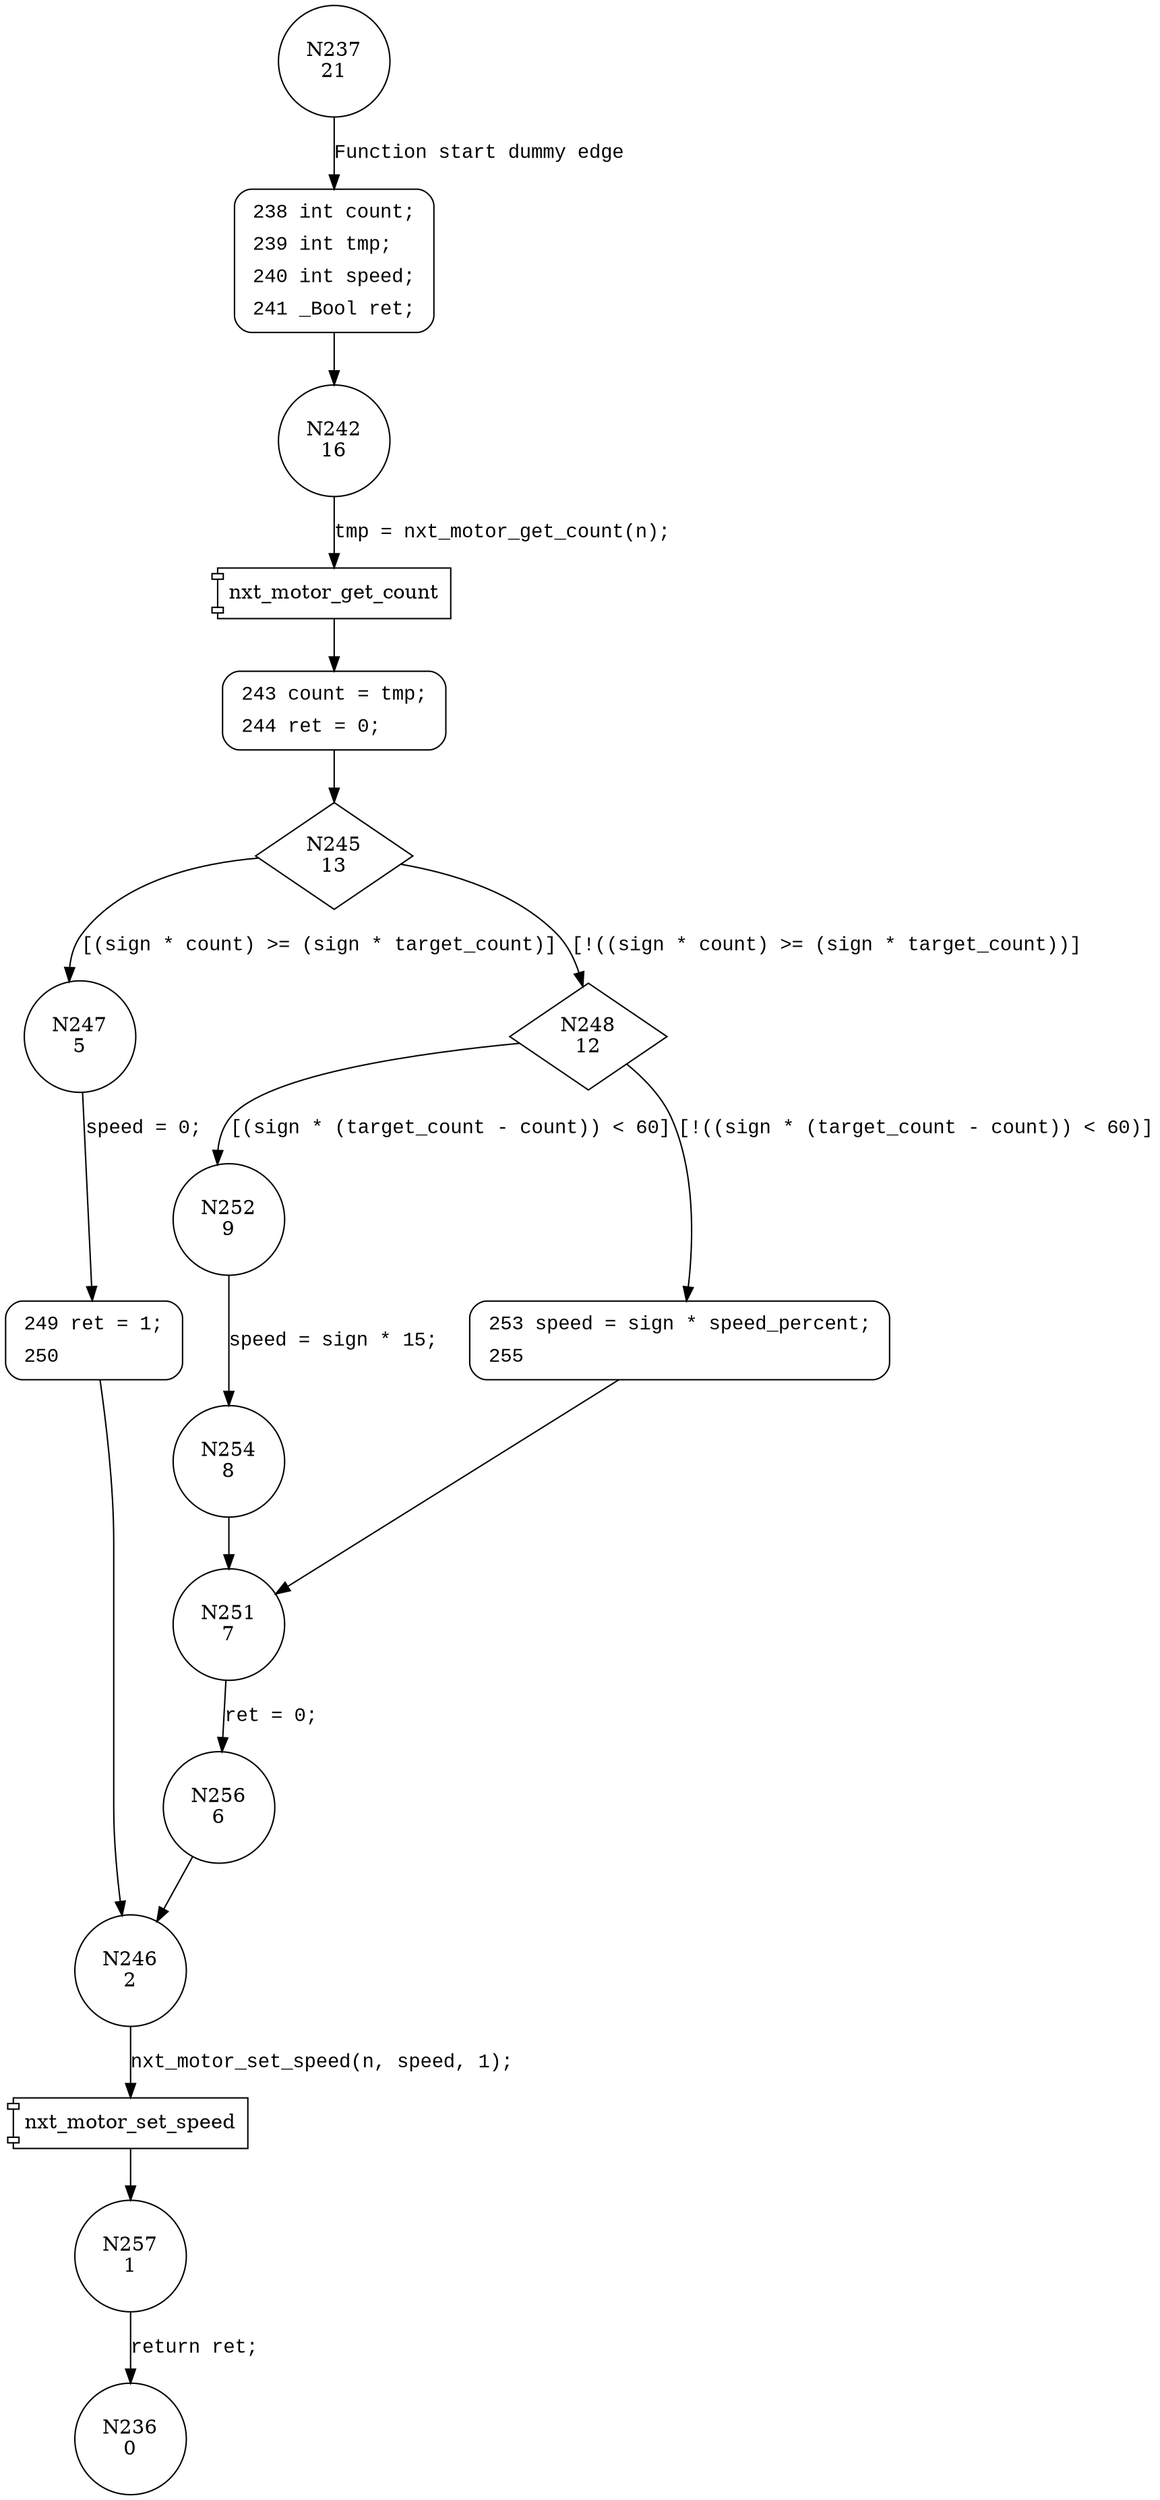 digraph move_motor {
237 [shape="circle" label="N237\n21"]
238 [shape="circle" label="N238\n20"]
242 [shape="circle" label="N242\n16"]
243 [shape="circle" label="N243\n15"]
245 [shape="diamond" label="N245\n13"]
247 [shape="circle" label="N247\n5"]
248 [shape="diamond" label="N248\n12"]
252 [shape="circle" label="N252\n9"]
253 [shape="circle" label="N253\n11"]
251 [shape="circle" label="N251\n7"]
256 [shape="circle" label="N256\n6"]
246 [shape="circle" label="N246\n2"]
257 [shape="circle" label="N257\n1"]
254 [shape="circle" label="N254\n8"]
249 [shape="circle" label="N249\n4"]
236 [shape="circle" label="N236\n0"]
238 [style="filled,bold" penwidth="1" fillcolor="white" fontname="Courier New" shape="Mrecord" label=<<table border="0" cellborder="0" cellpadding="3" bgcolor="white"><tr><td align="right">238</td><td align="left">int count;</td></tr><tr><td align="right">239</td><td align="left">int tmp;</td></tr><tr><td align="right">240</td><td align="left">int speed;</td></tr><tr><td align="right">241</td><td align="left">_Bool ret;</td></tr></table>>]
238 -> 242[label=""]
243 [style="filled,bold" penwidth="1" fillcolor="white" fontname="Courier New" shape="Mrecord" label=<<table border="0" cellborder="0" cellpadding="3" bgcolor="white"><tr><td align="right">243</td><td align="left">count = tmp;</td></tr><tr><td align="right">244</td><td align="left">ret = 0;</td></tr></table>>]
243 -> 245[label=""]
253 [style="filled,bold" penwidth="1" fillcolor="white" fontname="Courier New" shape="Mrecord" label=<<table border="0" cellborder="0" cellpadding="3" bgcolor="white"><tr><td align="right">253</td><td align="left">speed = sign * speed_percent;</td></tr><tr><td align="right">255</td><td align="left"></td></tr></table>>]
253 -> 251[label=""]
249 [style="filled,bold" penwidth="1" fillcolor="white" fontname="Courier New" shape="Mrecord" label=<<table border="0" cellborder="0" cellpadding="3" bgcolor="white"><tr><td align="right">249</td><td align="left">ret = 1;</td></tr><tr><td align="right">250</td><td align="left"></td></tr></table>>]
249 -> 246[label=""]
237 -> 238 [label="Function start dummy edge" fontname="Courier New"]
100295 [shape="component" label="nxt_motor_get_count"]
242 -> 100295 [label="tmp = nxt_motor_get_count(n);" fontname="Courier New"]
100295 -> 243 [label="" fontname="Courier New"]
245 -> 247 [label="[(sign * count) >= (sign * target_count)]" fontname="Courier New"]
245 -> 248 [label="[!((sign * count) >= (sign * target_count))]" fontname="Courier New"]
248 -> 252 [label="[(sign * (target_count - count)) < 60]" fontname="Courier New"]
248 -> 253 [label="[!((sign * (target_count - count)) < 60)]" fontname="Courier New"]
251 -> 256 [label="ret = 0;" fontname="Courier New"]
100296 [shape="component" label="nxt_motor_set_speed"]
246 -> 100296 [label="nxt_motor_set_speed(n, speed, 1);" fontname="Courier New"]
100296 -> 257 [label="" fontname="Courier New"]
252 -> 254 [label="speed = sign * 15;" fontname="Courier New"]
247 -> 249 [label="speed = 0;" fontname="Courier New"]
256 -> 246 [label="" fontname="Courier New"]
257 -> 236 [label="return ret;" fontname="Courier New"]
254 -> 251 [label="" fontname="Courier New"]
}